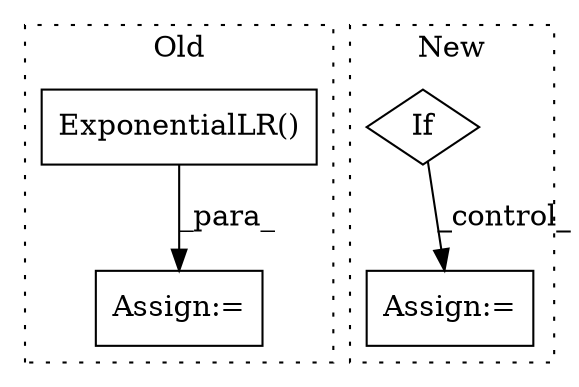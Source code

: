digraph G {
subgraph cluster0 {
1 [label="ExponentialLR()" a="75" s="382,424" l="33,13" shape="box"];
3 [label="Assign:=" a="68" s="379" l="3" shape="box"];
label = "Old";
style="dotted";
}
subgraph cluster1 {
2 [label="If" a="96" s="485" l="3" shape="diamond"];
4 [label="Assign:=" a="68" s="532" l="3" shape="box"];
label = "New";
style="dotted";
}
1 -> 3 [label="_para_"];
2 -> 4 [label="_control_"];
}